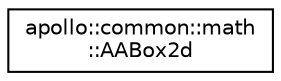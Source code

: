 digraph "Graphical Class Hierarchy"
{
  edge [fontname="Helvetica",fontsize="10",labelfontname="Helvetica",labelfontsize="10"];
  node [fontname="Helvetica",fontsize="10",shape=record];
  rankdir="LR";
  Node1 [label="apollo::common::math\l::AABox2d",height=0.2,width=0.4,color="black", fillcolor="white", style="filled",URL="$classapollo_1_1common_1_1math_1_1AABox2d.html",tooltip="Implements a class of (undirected) axes-aligned bounding boxes in 2-D. This class is referential-agno..."];
}
